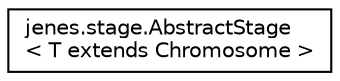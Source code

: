 digraph "Representación gráfica de la clase"
{
  edge [fontname="Helvetica",fontsize="10",labelfontname="Helvetica",labelfontsize="10"];
  node [fontname="Helvetica",fontsize="10",shape=record];
  rankdir="LR";
  Node1 [label="jenes.stage.AbstractStage\l\< T extends Chromosome \>",height=0.2,width=0.4,color="black", fillcolor="white", style="filled",URL="$classjenes_1_1stage_1_1_abstract_stage_3_01_t_01extends_01_chromosome_01_4.html"];
}
